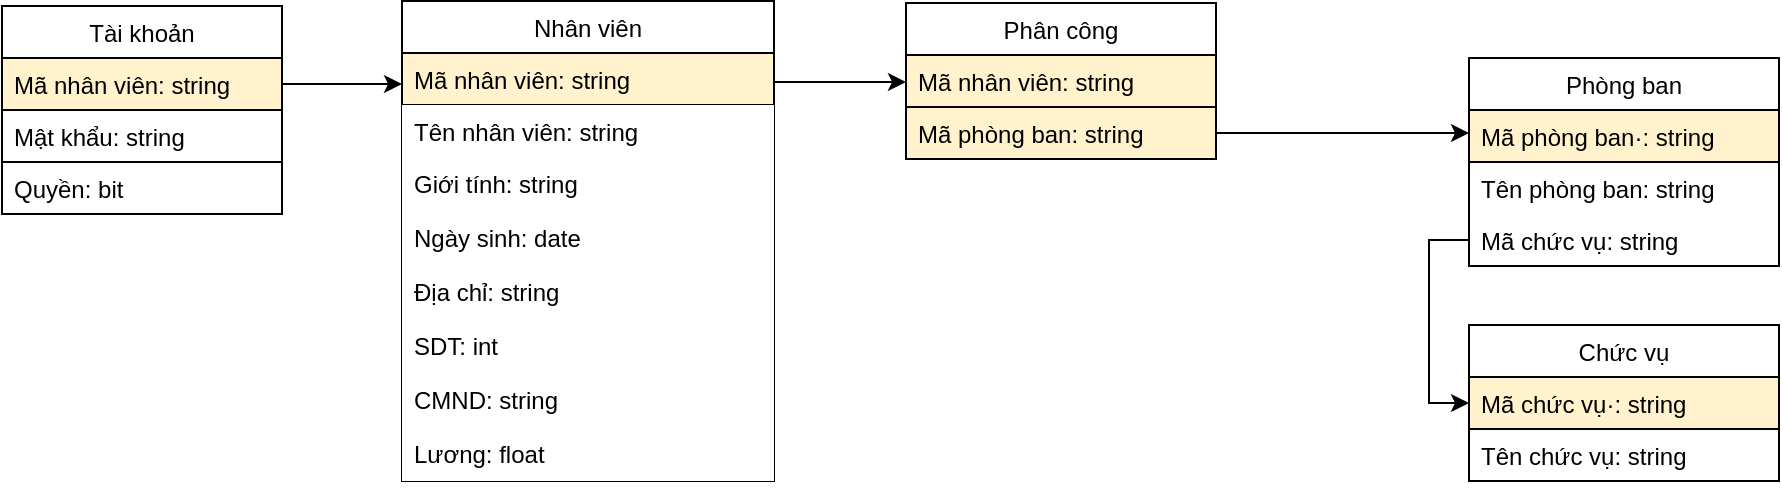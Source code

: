 <mxfile version="10.6.2" type="device"><diagram id="P1vEZncnXz4qayRzVMgS" name="Page-1"><mxGraphModel dx="1394" dy="747" grid="0" gridSize="10" guides="1" tooltips="1" connect="1" arrows="1" fold="1" page="1" pageScale="1" pageWidth="1169" pageHeight="827" math="0" shadow="0"><root><mxCell id="0"/><mxCell id="1" parent="0"/><mxCell id="dDlkhfhAXbC7sujLbLA--6" value="Nhân viên" style="swimlane;fontStyle=0;childLayout=stackLayout;horizontal=1;startSize=26;fillColor=none;horizontalStack=0;resizeParent=1;resizeParentMax=0;resizeLast=0;collapsible=1;marginBottom=0;strokeColor=#000000;" parent="1" vertex="1"><mxGeometry x="255" y="416.5" width="186" height="240" as="geometry"><mxRectangle x="540" y="116" width="81" height="26" as="alternateBounds"/></mxGeometry></mxCell><mxCell id="dDlkhfhAXbC7sujLbLA--7" value="Mã nhân viên: string" style="text;strokeColor=#000000;fillColor=#fff2cc;align=left;verticalAlign=top;spacingLeft=4;spacingRight=4;overflow=hidden;rotatable=0;points=[[0,0.5],[1,0.5]];portConstraint=eastwest;labelBackgroundColor=none;" parent="dDlkhfhAXbC7sujLbLA--6" vertex="1"><mxGeometry y="26" width="186" height="26" as="geometry"/></mxCell><mxCell id="79mIzDXQXB-Zqkt88057-3" value="Tên nhân viên: string" style="text;strokeColor=none;fillColor=#FFFFFF;align=left;verticalAlign=top;spacingLeft=4;spacingRight=4;overflow=hidden;rotatable=0;points=[[0,0.5],[1,0.5]];portConstraint=eastwest;" parent="dDlkhfhAXbC7sujLbLA--6" vertex="1"><mxGeometry y="52" width="186" height="26" as="geometry"/></mxCell><mxCell id="dDlkhfhAXbC7sujLbLA--38" value="Giới tính: string" style="text;align=left;verticalAlign=top;spacingLeft=4;spacingRight=4;overflow=hidden;rotatable=0;points=[[0,0.5],[1,0.5]];portConstraint=eastwest;rounded=0;direction=west;fillColor=#ffffff;" parent="dDlkhfhAXbC7sujLbLA--6" vertex="1"><mxGeometry y="78" width="186" height="27" as="geometry"/></mxCell><mxCell id="dDlkhfhAXbC7sujLbLA--35" value="Ngày sinh: date" style="text;align=left;verticalAlign=top;spacingLeft=4;spacingRight=4;overflow=hidden;rotatable=0;points=[[0,0.5],[1,0.5]];portConstraint=eastwest;rounded=0;direction=west;fillColor=#ffffff;" parent="dDlkhfhAXbC7sujLbLA--6" vertex="1"><mxGeometry y="105" width="186" height="27" as="geometry"/></mxCell><mxCell id="dDlkhfhAXbC7sujLbLA--36" value="Địa chỉ: string" style="text;align=left;verticalAlign=top;spacingLeft=4;spacingRight=4;overflow=hidden;rotatable=0;points=[[0,0.5],[1,0.5]];portConstraint=eastwest;rounded=0;direction=west;fillColor=#ffffff;" parent="dDlkhfhAXbC7sujLbLA--6" vertex="1"><mxGeometry y="132" width="186" height="27" as="geometry"/></mxCell><mxCell id="dDlkhfhAXbC7sujLbLA--49" value="SDT: int" style="text;align=left;verticalAlign=top;spacingLeft=4;spacingRight=4;overflow=hidden;rotatable=0;points=[[0,0.5],[1,0.5]];portConstraint=eastwest;rounded=0;direction=west;fillColor=#ffffff;" parent="dDlkhfhAXbC7sujLbLA--6" vertex="1"><mxGeometry y="159" width="186" height="27" as="geometry"/></mxCell><mxCell id="OMoVHZZegyE2HfeDLsHQ-1" value="CMND: string" style="text;align=left;verticalAlign=top;spacingLeft=4;spacingRight=4;overflow=hidden;rotatable=0;points=[[0,0.5],[1,0.5]];portConstraint=eastwest;rounded=0;direction=west;fillColor=#ffffff;" parent="dDlkhfhAXbC7sujLbLA--6" vertex="1"><mxGeometry y="186" width="186" height="27" as="geometry"/></mxCell><mxCell id="OMoVHZZegyE2HfeDLsHQ-2" value="Lương: float" style="text;align=left;verticalAlign=top;spacingLeft=4;spacingRight=4;overflow=hidden;rotatable=0;points=[[0,0.5],[1,0.5]];portConstraint=eastwest;rounded=0;direction=west;fillColor=#ffffff;" parent="dDlkhfhAXbC7sujLbLA--6" vertex="1"><mxGeometry y="213" width="186" height="27" as="geometry"/></mxCell><mxCell id="dDlkhfhAXbC7sujLbLA--10" value="Phân công" style="swimlane;fontStyle=0;childLayout=stackLayout;horizontal=1;startSize=26;fillColor=none;horizontalStack=0;resizeParent=1;resizeParentMax=0;resizeLast=0;collapsible=1;marginBottom=0;" parent="1" vertex="1"><mxGeometry x="507" y="417.5" width="155" height="78" as="geometry"/></mxCell><mxCell id="dDlkhfhAXbC7sujLbLA--11" value="Mã nhân viên: string" style="text;strokeColor=#000000;fillColor=#fff2cc;align=left;verticalAlign=top;spacingLeft=4;spacingRight=4;overflow=hidden;rotatable=0;points=[[0,0.5],[1,0.5]];portConstraint=eastwest;" parent="dDlkhfhAXbC7sujLbLA--10" vertex="1"><mxGeometry y="26" width="155" height="26" as="geometry"/></mxCell><mxCell id="dDlkhfhAXbC7sujLbLA--12" value="Mã phòng ban: string&#10;" style="text;strokeColor=#000000;fillColor=#fff2cc;align=left;verticalAlign=top;spacingLeft=4;spacingRight=4;overflow=hidden;rotatable=0;points=[[0,0.5],[1,0.5]];portConstraint=eastwest;" parent="dDlkhfhAXbC7sujLbLA--10" vertex="1"><mxGeometry y="52" width="155" height="26" as="geometry"/></mxCell><mxCell id="oDRgn4_qWT6DjrdhZqeV-1" value="Tài khoản" style="swimlane;fontStyle=0;childLayout=stackLayout;horizontal=1;startSize=26;fillColor=none;horizontalStack=0;resizeParent=1;resizeParentMax=0;resizeLast=0;collapsible=1;marginBottom=0;" parent="1" vertex="1"><mxGeometry x="55" y="419" width="140" height="104" as="geometry"/></mxCell><mxCell id="oDRgn4_qWT6DjrdhZqeV-2" value="Mã nhân viên: string" style="text;strokeColor=#000000;fillColor=#fff2cc;align=left;verticalAlign=top;spacingLeft=4;spacingRight=4;overflow=hidden;rotatable=0;points=[[0,0.5],[1,0.5]];portConstraint=eastwest;" parent="oDRgn4_qWT6DjrdhZqeV-1" vertex="1"><mxGeometry y="26" width="140" height="26" as="geometry"/></mxCell><mxCell id="oDRgn4_qWT6DjrdhZqeV-4" value="Mật khẩu: string" style="text;strokeColor=#000000;fillColor=#FFFFFF;align=left;verticalAlign=top;spacingLeft=4;spacingRight=4;overflow=hidden;rotatable=0;points=[[0,0.5],[1,0.5]];portConstraint=eastwest;" parent="oDRgn4_qWT6DjrdhZqeV-1" vertex="1"><mxGeometry y="52" width="140" height="26" as="geometry"/></mxCell><mxCell id="Dpm3hv6rq_DcaZX35oBA-1" value="Quyền: bit" style="text;strokeColor=#000000;fillColor=#FFFFFF;align=left;verticalAlign=top;spacingLeft=4;spacingRight=4;overflow=hidden;rotatable=0;points=[[0,0.5],[1,0.5]];portConstraint=eastwest;" vertex="1" parent="oDRgn4_qWT6DjrdhZqeV-1"><mxGeometry y="78" width="140" height="26" as="geometry"/></mxCell><mxCell id="IA5_KiVxcd6iSoTZBknb-1" value="Phòng ban" style="swimlane;fontStyle=0;childLayout=stackLayout;horizontal=1;startSize=26;fillColor=none;horizontalStack=0;resizeParent=1;resizeParentMax=0;resizeLast=0;collapsible=1;marginBottom=0;" parent="1" vertex="1"><mxGeometry x="788.5" y="445" width="155" height="104" as="geometry"/></mxCell><mxCell id="IA5_KiVxcd6iSoTZBknb-2" value="Mã phòng ban·: string" style="text;strokeColor=#000000;fillColor=#fff2cc;align=left;verticalAlign=top;spacingLeft=4;spacingRight=4;overflow=hidden;rotatable=0;points=[[0,0.5],[1,0.5]];portConstraint=eastwest;" parent="IA5_KiVxcd6iSoTZBknb-1" vertex="1"><mxGeometry y="26" width="155" height="26" as="geometry"/></mxCell><mxCell id="IA5_KiVxcd6iSoTZBknb-3" value="Tên phòng ban: string&#10;" style="text;strokeColor=none;fillColor=none;align=left;verticalAlign=top;spacingLeft=4;spacingRight=4;overflow=hidden;rotatable=0;points=[[0,0.5],[1,0.5]];portConstraint=eastwest;" parent="IA5_KiVxcd6iSoTZBknb-1" vertex="1"><mxGeometry y="52" width="155" height="26" as="geometry"/></mxCell><mxCell id="Dpm3hv6rq_DcaZX35oBA-10" value="Mã chức vụ: string&#10;" style="text;strokeColor=none;fillColor=none;align=left;verticalAlign=top;spacingLeft=4;spacingRight=4;overflow=hidden;rotatable=0;points=[[0,0.5],[1,0.5]];portConstraint=eastwest;" vertex="1" parent="IA5_KiVxcd6iSoTZBknb-1"><mxGeometry y="78" width="155" height="26" as="geometry"/></mxCell><mxCell id="Dpm3hv6rq_DcaZX35oBA-2" style="edgeStyle=orthogonalEdgeStyle;rounded=0;orthogonalLoop=1;jettySize=auto;html=1;" edge="1" parent="1" source="oDRgn4_qWT6DjrdhZqeV-2" target="dDlkhfhAXbC7sujLbLA--7"><mxGeometry relative="1" as="geometry"><Array as="points"><mxPoint x="256" y="457"/><mxPoint x="256" y="457"/></Array></mxGeometry></mxCell><mxCell id="Dpm3hv6rq_DcaZX35oBA-3" style="edgeStyle=orthogonalEdgeStyle;rounded=0;orthogonalLoop=1;jettySize=auto;html=1;" edge="1" parent="1" source="dDlkhfhAXbC7sujLbLA--12" target="IA5_KiVxcd6iSoTZBknb-2"><mxGeometry relative="1" as="geometry"><Array as="points"><mxPoint x="740" y="483"/><mxPoint x="740" y="483"/></Array></mxGeometry></mxCell><mxCell id="Dpm3hv6rq_DcaZX35oBA-6" style="edgeStyle=orthogonalEdgeStyle;rounded=0;orthogonalLoop=1;jettySize=auto;html=1;" edge="1" parent="1" source="dDlkhfhAXbC7sujLbLA--7" target="dDlkhfhAXbC7sujLbLA--11"><mxGeometry relative="1" as="geometry"><Array as="points"><mxPoint x="468" y="457"/><mxPoint x="468" y="457"/></Array></mxGeometry></mxCell><mxCell id="Dpm3hv6rq_DcaZX35oBA-7" value="Chức vụ" style="swimlane;fontStyle=0;childLayout=stackLayout;horizontal=1;startSize=26;fillColor=none;horizontalStack=0;resizeParent=1;resizeParentMax=0;resizeLast=0;collapsible=1;marginBottom=0;" vertex="1" parent="1"><mxGeometry x="788.5" y="578.5" width="155" height="78" as="geometry"/></mxCell><mxCell id="Dpm3hv6rq_DcaZX35oBA-8" value="Mã chức vụ·: string" style="text;strokeColor=#000000;fillColor=#fff2cc;align=left;verticalAlign=top;spacingLeft=4;spacingRight=4;overflow=hidden;rotatable=0;points=[[0,0.5],[1,0.5]];portConstraint=eastwest;" vertex="1" parent="Dpm3hv6rq_DcaZX35oBA-7"><mxGeometry y="26" width="155" height="26" as="geometry"/></mxCell><mxCell id="Dpm3hv6rq_DcaZX35oBA-9" value="Tên chức vụ: string&#10;" style="text;strokeColor=none;fillColor=none;align=left;verticalAlign=top;spacingLeft=4;spacingRight=4;overflow=hidden;rotatable=0;points=[[0,0.5],[1,0.5]];portConstraint=eastwest;" vertex="1" parent="Dpm3hv6rq_DcaZX35oBA-7"><mxGeometry y="52" width="155" height="26" as="geometry"/></mxCell><mxCell id="Dpm3hv6rq_DcaZX35oBA-11" style="edgeStyle=orthogonalEdgeStyle;rounded=0;orthogonalLoop=1;jettySize=auto;html=1;entryX=0;entryY=0.5;entryDx=0;entryDy=0;" edge="1" parent="1" source="Dpm3hv6rq_DcaZX35oBA-10" target="Dpm3hv6rq_DcaZX35oBA-8"><mxGeometry relative="1" as="geometry"/></mxCell></root></mxGraphModel></diagram></mxfile>